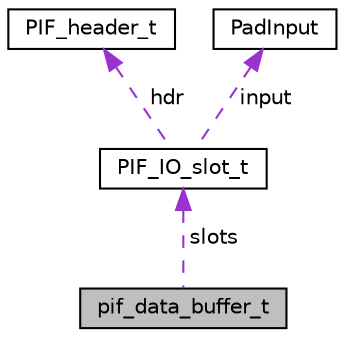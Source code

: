 digraph "pif_data_buffer_t"
{
 // LATEX_PDF_SIZE
  edge [fontname="Helvetica",fontsize="10",labelfontname="Helvetica",labelfontsize="10"];
  node [fontname="Helvetica",fontsize="10",shape=record];
  Node1 [label="pif_data_buffer_t",height=0.2,width=0.4,color="black", fillcolor="grey75", style="filled", fontcolor="black",tooltip=" "];
  Node2 -> Node1 [dir="back",color="darkorchid3",fontsize="10",style="dashed",label=" slots" ,fontname="Helvetica"];
  Node2 [label="PIF_IO_slot_t",height=0.2,width=0.4,color="black", fillcolor="white", style="filled",URL="$da/d4e/structPIF__IO__slot__t.html",tooltip=" "];
  Node3 -> Node2 [dir="back",color="darkorchid3",fontsize="10",style="dashed",label=" hdr" ,fontname="Helvetica"];
  Node3 [label="PIF_header_t",height=0.2,width=0.4,color="black", fillcolor="white", style="filled",URL="$d5/dce/structPIF__header__t.html",tooltip=" "];
  Node4 -> Node2 [dir="back",color="darkorchid3",fontsize="10",style="dashed",label=" input" ,fontname="Helvetica"];
  Node4 [label="PadInput",height=0.2,width=0.4,color="black", fillcolor="white", style="filled",URL="$d9/df1/structPadInput.html",tooltip=" "];
}
